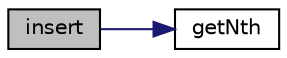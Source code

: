 digraph "insert"
{
 // LATEX_PDF_SIZE
  edge [fontname="Helvetica",fontsize="10",labelfontname="Helvetica",labelfontsize="10"];
  node [fontname="Helvetica",fontsize="10",shape=record];
  rankdir="LR";
  Node1 [label="insert",height=0.2,width=0.4,color="black", fillcolor="grey75", style="filled", fontcolor="black",tooltip=" "];
  Node1 -> Node2 [color="midnightblue",fontsize="10",style="solid",fontname="Helvetica"];
  Node2 [label="getNth",height=0.2,width=0.4,color="black", fillcolor="white", style="filled",URL="$list_8c.html#a48d23a7f27e3a5436c27546044947ccf",tooltip=" "];
}
